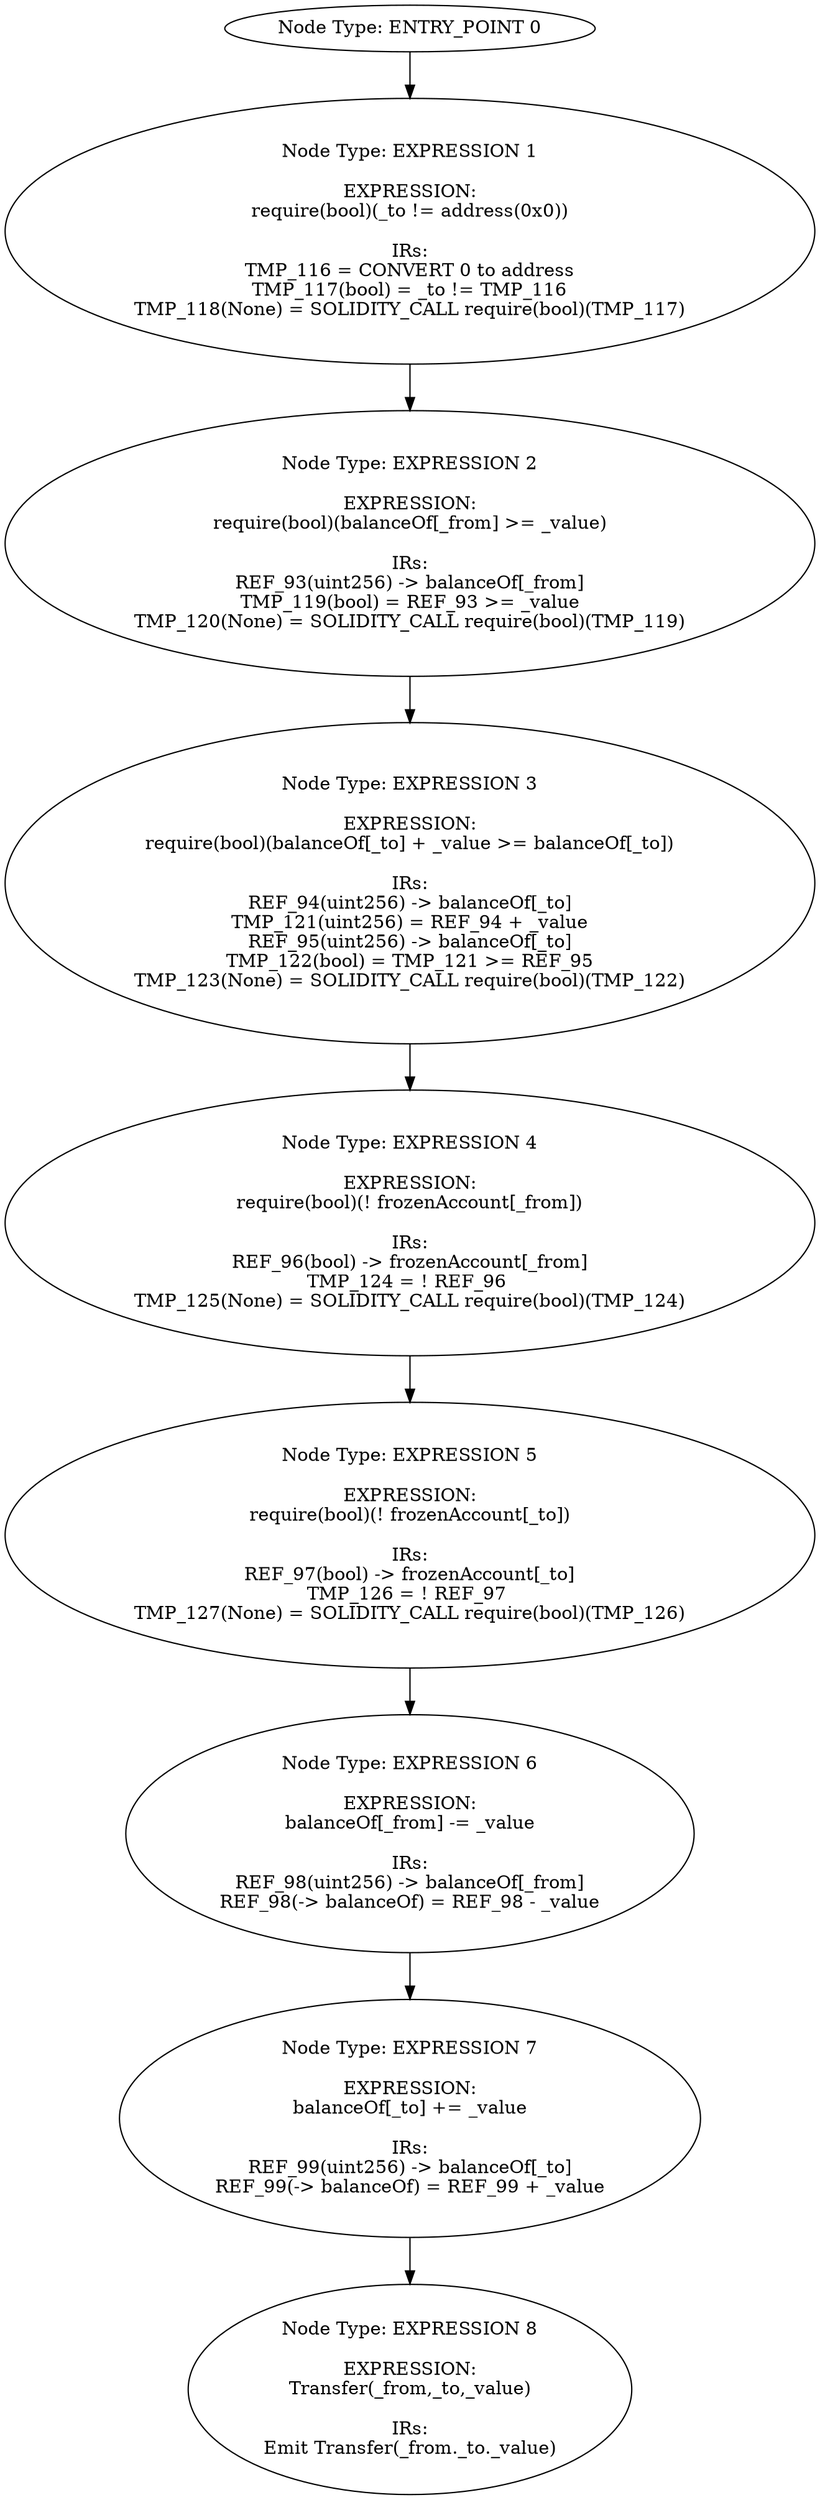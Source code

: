 digraph{
0[label="Node Type: ENTRY_POINT 0
"];
0->1;
1[label="Node Type: EXPRESSION 1

EXPRESSION:
require(bool)(_to != address(0x0))

IRs:
TMP_116 = CONVERT 0 to address
TMP_117(bool) = _to != TMP_116
TMP_118(None) = SOLIDITY_CALL require(bool)(TMP_117)"];
1->2;
2[label="Node Type: EXPRESSION 2

EXPRESSION:
require(bool)(balanceOf[_from] >= _value)

IRs:
REF_93(uint256) -> balanceOf[_from]
TMP_119(bool) = REF_93 >= _value
TMP_120(None) = SOLIDITY_CALL require(bool)(TMP_119)"];
2->3;
3[label="Node Type: EXPRESSION 3

EXPRESSION:
require(bool)(balanceOf[_to] + _value >= balanceOf[_to])

IRs:
REF_94(uint256) -> balanceOf[_to]
TMP_121(uint256) = REF_94 + _value
REF_95(uint256) -> balanceOf[_to]
TMP_122(bool) = TMP_121 >= REF_95
TMP_123(None) = SOLIDITY_CALL require(bool)(TMP_122)"];
3->4;
4[label="Node Type: EXPRESSION 4

EXPRESSION:
require(bool)(! frozenAccount[_from])

IRs:
REF_96(bool) -> frozenAccount[_from]
TMP_124 = ! REF_96 
TMP_125(None) = SOLIDITY_CALL require(bool)(TMP_124)"];
4->5;
5[label="Node Type: EXPRESSION 5

EXPRESSION:
require(bool)(! frozenAccount[_to])

IRs:
REF_97(bool) -> frozenAccount[_to]
TMP_126 = ! REF_97 
TMP_127(None) = SOLIDITY_CALL require(bool)(TMP_126)"];
5->6;
6[label="Node Type: EXPRESSION 6

EXPRESSION:
balanceOf[_from] -= _value

IRs:
REF_98(uint256) -> balanceOf[_from]
REF_98(-> balanceOf) = REF_98 - _value"];
6->7;
7[label="Node Type: EXPRESSION 7

EXPRESSION:
balanceOf[_to] += _value

IRs:
REF_99(uint256) -> balanceOf[_to]
REF_99(-> balanceOf) = REF_99 + _value"];
7->8;
8[label="Node Type: EXPRESSION 8

EXPRESSION:
Transfer(_from,_to,_value)

IRs:
Emit Transfer(_from._to._value)"];
}
